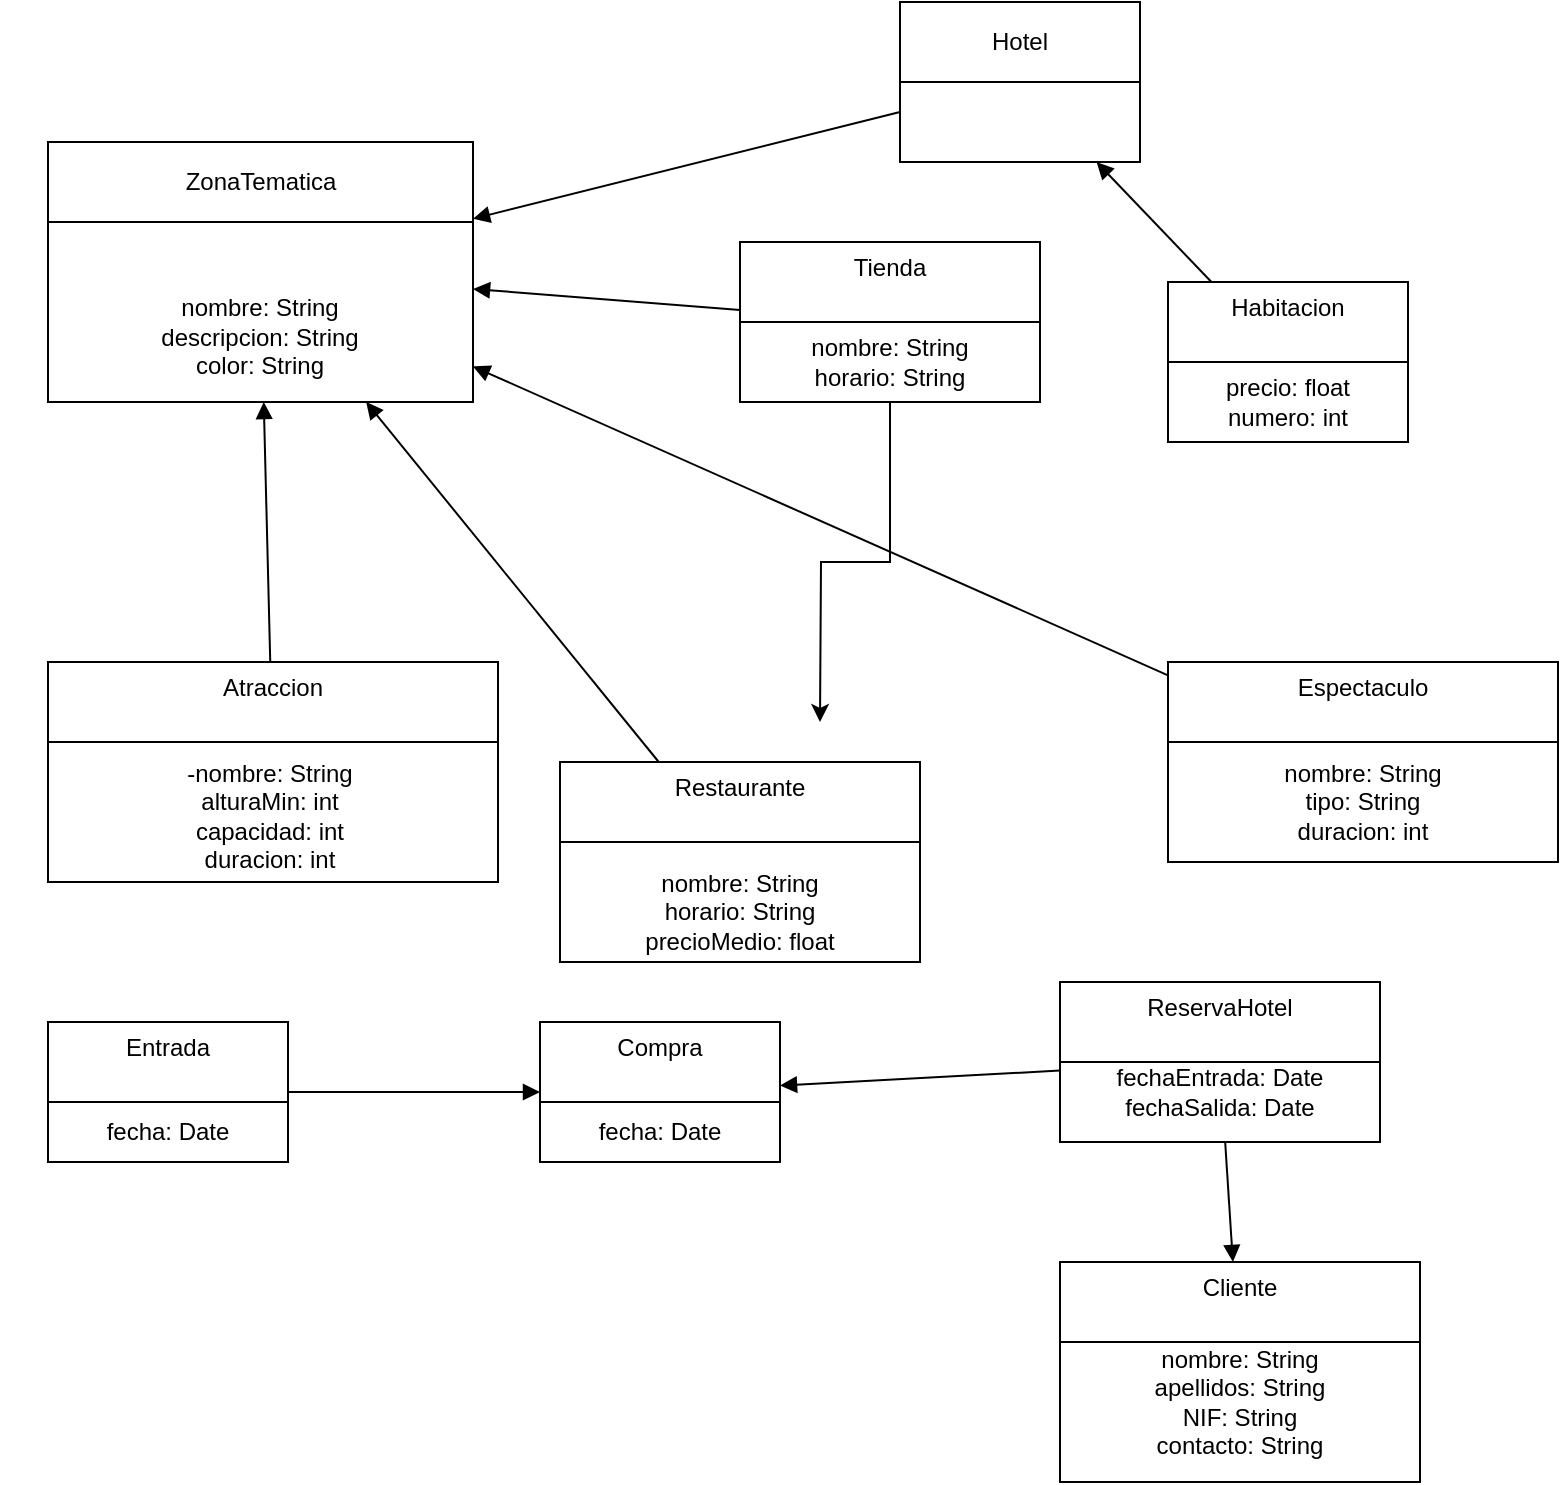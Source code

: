 <mxfile version="26.2.2">
  <diagram name="ParqueAtracciones" id="uAbalmy1KbienzZ5_xm3">
    <mxGraphModel dx="1027" dy="516" grid="1" gridSize="10" guides="1" tooltips="1" connect="1" arrows="1" fold="1" page="1" pageScale="1" pageWidth="827" pageHeight="1169" math="0" shadow="0">
      <root>
        <mxCell id="0" />
        <mxCell id="1" parent="0" />
        <mxCell id="DI2bRy1kGK9AIGrkYOoL-3" value="ZonaTematica" style="shape=swimlane;whiteSpace=wrap;html=1;" vertex="1" parent="1">
          <mxGeometry x="54" y="250" width="212.5" height="130" as="geometry" />
        </mxCell>
        <mxCell id="DI2bRy1kGK9AIGrkYOoL-31" value="&lt;br&gt;nombre: String&lt;br&gt;descripcion: String&lt;br&gt;color: String" style="text;html=1;align=center;verticalAlign=middle;whiteSpace=wrap;rounded=0;" vertex="1" parent="DI2bRy1kGK9AIGrkYOoL-3">
          <mxGeometry x="6.25" y="65" width="200" height="50" as="geometry" />
        </mxCell>
        <mxCell id="DI2bRy1kGK9AIGrkYOoL-4" value="Hotel" style="shape=swimlane;whiteSpace=wrap;html=1;" vertex="1" parent="1">
          <mxGeometry x="480" y="180" width="120" height="80" as="geometry" />
        </mxCell>
        <mxCell id="DI2bRy1kGK9AIGrkYOoL-5" value="Habitacion&lt;br&gt;&lt;div&gt;&lt;br&gt;&lt;/div&gt;" style="shape=swimlane;whiteSpace=wrap;html=1;" vertex="1" parent="1">
          <mxGeometry x="614" y="320" width="120" height="80" as="geometry" />
        </mxCell>
        <mxCell id="DI2bRy1kGK9AIGrkYOoL-33" value="precio: float&lt;div&gt;numero: int&lt;/div&gt;" style="text;html=1;align=center;verticalAlign=middle;whiteSpace=wrap;rounded=0;" vertex="1" parent="DI2bRy1kGK9AIGrkYOoL-5">
          <mxGeometry x="5" y="45" width="110" height="30" as="geometry" />
        </mxCell>
        <mxCell id="DI2bRy1kGK9AIGrkYOoL-6" value="Atraccion&lt;br&gt;&lt;div&gt;&lt;br&gt;&lt;/div&gt;" style="shape=swimlane;whiteSpace=wrap;html=1;" vertex="1" parent="1">
          <mxGeometry x="54" y="510" width="225" height="110" as="geometry" />
        </mxCell>
        <mxCell id="DI2bRy1kGK9AIGrkYOoL-30" value="&lt;div&gt;&lt;br&gt;&lt;/div&gt;&lt;div&gt;-nombre: String&lt;/div&gt;&lt;div&gt;alturaMin: int&lt;/div&gt;capacidad: int&lt;div&gt;duracion: int&lt;/div&gt;" style="text;html=1;align=center;verticalAlign=middle;whiteSpace=wrap;rounded=0;" vertex="1" parent="DI2bRy1kGK9AIGrkYOoL-6">
          <mxGeometry x="-24" y="20" width="270" height="100" as="geometry" />
        </mxCell>
        <mxCell id="DI2bRy1kGK9AIGrkYOoL-7" value="Restaurante&lt;div&gt;&lt;br/&gt;&lt;/div&gt;" style="shape=swimlane;whiteSpace=wrap;html=1;" vertex="1" parent="1">
          <mxGeometry x="310" y="560" width="180" height="100" as="geometry" />
        </mxCell>
        <mxCell id="DI2bRy1kGK9AIGrkYOoL-32" value="&lt;div&gt;nombre: String&lt;br&gt;&lt;/div&gt;horario: String&lt;div&gt;precioMedio: float&lt;/div&gt;" style="text;html=1;align=center;verticalAlign=middle;whiteSpace=wrap;rounded=0;" vertex="1" parent="DI2bRy1kGK9AIGrkYOoL-7">
          <mxGeometry x="15" y="50" width="150" height="50" as="geometry" />
        </mxCell>
        <mxCell id="DI2bRy1kGK9AIGrkYOoL-29" style="edgeStyle=orthogonalEdgeStyle;rounded=0;orthogonalLoop=1;jettySize=auto;html=1;" edge="1" parent="1" source="DI2bRy1kGK9AIGrkYOoL-8">
          <mxGeometry relative="1" as="geometry">
            <mxPoint x="440" y="540" as="targetPoint" />
          </mxGeometry>
        </mxCell>
        <mxCell id="DI2bRy1kGK9AIGrkYOoL-8" value="Tienda&lt;br&gt;&lt;div&gt;&lt;br&gt;&lt;/div&gt;" style="shape=swimlane;whiteSpace=wrap;html=1;" vertex="1" parent="1">
          <mxGeometry x="400" y="300" width="150" height="80" as="geometry" />
        </mxCell>
        <mxCell id="DI2bRy1kGK9AIGrkYOoL-34" value="&lt;div&gt;nombre: String&lt;/div&gt;horario: String" style="text;html=1;align=center;verticalAlign=middle;whiteSpace=wrap;rounded=0;" vertex="1" parent="DI2bRy1kGK9AIGrkYOoL-8">
          <mxGeometry y="45" width="150" height="30" as="geometry" />
        </mxCell>
        <mxCell id="DI2bRy1kGK9AIGrkYOoL-9" value="Espectaculo&lt;div&gt;&lt;br/&gt;&lt;/div&gt;" style="shape=swimlane;whiteSpace=wrap;html=1;" vertex="1" parent="1">
          <mxGeometry x="614" y="510" width="195" height="100" as="geometry" />
        </mxCell>
        <mxCell id="DI2bRy1kGK9AIGrkYOoL-35" value="nombre: String&lt;div&gt;tipo: String&lt;br&gt;&lt;/div&gt;&lt;div&gt;duracion: int&lt;/div&gt;" style="text;html=1;align=center;verticalAlign=middle;whiteSpace=wrap;rounded=0;" vertex="1" parent="DI2bRy1kGK9AIGrkYOoL-9">
          <mxGeometry y="55" width="195" height="30" as="geometry" />
        </mxCell>
        <mxCell id="DI2bRy1kGK9AIGrkYOoL-10" value="Entrada&lt;div&gt;&lt;br/&gt;&lt;/div&gt;" style="shape=swimlane;whiteSpace=wrap;html=1;" vertex="1" parent="1">
          <mxGeometry x="54" y="690" width="120" height="70" as="geometry" />
        </mxCell>
        <mxCell id="DI2bRy1kGK9AIGrkYOoL-26" value="fecha: Date" style="text;html=1;align=center;verticalAlign=middle;whiteSpace=wrap;rounded=0;" vertex="1" parent="DI2bRy1kGK9AIGrkYOoL-10">
          <mxGeometry x="5" y="40" width="110" height="30" as="geometry" />
        </mxCell>
        <mxCell id="DI2bRy1kGK9AIGrkYOoL-11" value="Compra&lt;div&gt;&lt;br/&gt;&lt;/div&gt;" style="shape=swimlane;whiteSpace=wrap;html=1;" vertex="1" parent="1">
          <mxGeometry x="300" y="690" width="120" height="70" as="geometry" />
        </mxCell>
        <mxCell id="DI2bRy1kGK9AIGrkYOoL-25" value="fecha: Date" style="text;html=1;align=center;verticalAlign=middle;whiteSpace=wrap;rounded=0;" vertex="1" parent="DI2bRy1kGK9AIGrkYOoL-11">
          <mxGeometry x="5" y="40" width="110" height="30" as="geometry" />
        </mxCell>
        <mxCell id="DI2bRy1kGK9AIGrkYOoL-12" value="Cliente&lt;br&gt;&lt;div&gt;&lt;br&gt;&lt;/div&gt;" style="shape=swimlane;whiteSpace=wrap;html=1;" vertex="1" parent="1">
          <mxGeometry x="560" y="810" width="180" height="110" as="geometry" />
        </mxCell>
        <mxCell id="DI2bRy1kGK9AIGrkYOoL-24" value="&lt;div&gt;nombre: String&lt;/div&gt;&lt;div&gt;apellidos: String&lt;/div&gt;&lt;div&gt;&lt;span style=&quot;background-color: transparent; color: light-dark(rgb(0, 0, 0), rgb(255, 255, 255));&quot;&gt;NIF: String&lt;/span&gt;&lt;/div&gt;contacto: String" style="text;html=1;align=center;verticalAlign=middle;whiteSpace=wrap;rounded=0;" vertex="1" parent="DI2bRy1kGK9AIGrkYOoL-12">
          <mxGeometry x="15" y="30" width="150" height="80" as="geometry" />
        </mxCell>
        <mxCell id="DI2bRy1kGK9AIGrkYOoL-13" value="ReservaHotel&lt;div&gt;&lt;br/&gt;&lt;/div&gt;" style="shape=swimlane;whiteSpace=wrap;html=1;" vertex="1" parent="1">
          <mxGeometry x="560" y="670" width="160" height="80" as="geometry" />
        </mxCell>
        <mxCell id="DI2bRy1kGK9AIGrkYOoL-27" value="fechaEntrada: Date&lt;div&gt;fechaSalida: Date&lt;/div&gt;" style="text;html=1;align=center;verticalAlign=middle;whiteSpace=wrap;rounded=0;" vertex="1" parent="DI2bRy1kGK9AIGrkYOoL-13">
          <mxGeometry x="15" y="40" width="130" height="30" as="geometry" />
        </mxCell>
        <mxCell id="DI2bRy1kGK9AIGrkYOoL-28" style="edgeStyle=orthogonalEdgeStyle;rounded=0;orthogonalLoop=1;jettySize=auto;html=1;exitX=0.5;exitY=1;exitDx=0;exitDy=0;" edge="1" parent="DI2bRy1kGK9AIGrkYOoL-13" source="DI2bRy1kGK9AIGrkYOoL-27" target="DI2bRy1kGK9AIGrkYOoL-27">
          <mxGeometry relative="1" as="geometry" />
        </mxCell>
        <mxCell id="DI2bRy1kGK9AIGrkYOoL-14" style="endArrow=block;html=1;" edge="1" parent="1" source="DI2bRy1kGK9AIGrkYOoL-4" target="DI2bRy1kGK9AIGrkYOoL-3">
          <mxGeometry relative="1" as="geometry" />
        </mxCell>
        <mxCell id="DI2bRy1kGK9AIGrkYOoL-15" style="endArrow=block;html=1;" edge="1" parent="1" source="DI2bRy1kGK9AIGrkYOoL-5" target="DI2bRy1kGK9AIGrkYOoL-4">
          <mxGeometry relative="1" as="geometry" />
        </mxCell>
        <mxCell id="DI2bRy1kGK9AIGrkYOoL-16" style="endArrow=block;html=1;" edge="1" parent="1" source="DI2bRy1kGK9AIGrkYOoL-6" target="DI2bRy1kGK9AIGrkYOoL-3">
          <mxGeometry relative="1" as="geometry" />
        </mxCell>
        <mxCell id="DI2bRy1kGK9AIGrkYOoL-17" style="endArrow=block;html=1;" edge="1" parent="1" source="DI2bRy1kGK9AIGrkYOoL-7" target="DI2bRy1kGK9AIGrkYOoL-3">
          <mxGeometry relative="1" as="geometry" />
        </mxCell>
        <mxCell id="DI2bRy1kGK9AIGrkYOoL-18" style="endArrow=block;html=1;" edge="1" parent="1" source="DI2bRy1kGK9AIGrkYOoL-8" target="DI2bRy1kGK9AIGrkYOoL-3">
          <mxGeometry relative="1" as="geometry" />
        </mxCell>
        <mxCell id="DI2bRy1kGK9AIGrkYOoL-19" style="endArrow=block;html=1;" edge="1" parent="1" source="DI2bRy1kGK9AIGrkYOoL-9" target="DI2bRy1kGK9AIGrkYOoL-3">
          <mxGeometry relative="1" as="geometry" />
        </mxCell>
        <mxCell id="DI2bRy1kGK9AIGrkYOoL-20" style="endArrow=block;html=1;" edge="1" parent="1" source="DI2bRy1kGK9AIGrkYOoL-10" target="DI2bRy1kGK9AIGrkYOoL-11">
          <mxGeometry relative="1" as="geometry" />
        </mxCell>
        <mxCell id="DI2bRy1kGK9AIGrkYOoL-21" style="endArrow=block;html=1;" edge="1" parent="1" source="DI2bRy1kGK9AIGrkYOoL-13" target="DI2bRy1kGK9AIGrkYOoL-11">
          <mxGeometry relative="1" as="geometry" />
        </mxCell>
        <mxCell id="DI2bRy1kGK9AIGrkYOoL-22" style="endArrow=block;html=1;" edge="1" parent="1" source="DI2bRy1kGK9AIGrkYOoL-13" target="DI2bRy1kGK9AIGrkYOoL-12">
          <mxGeometry relative="1" as="geometry" />
        </mxCell>
      </root>
    </mxGraphModel>
  </diagram>
</mxfile>
